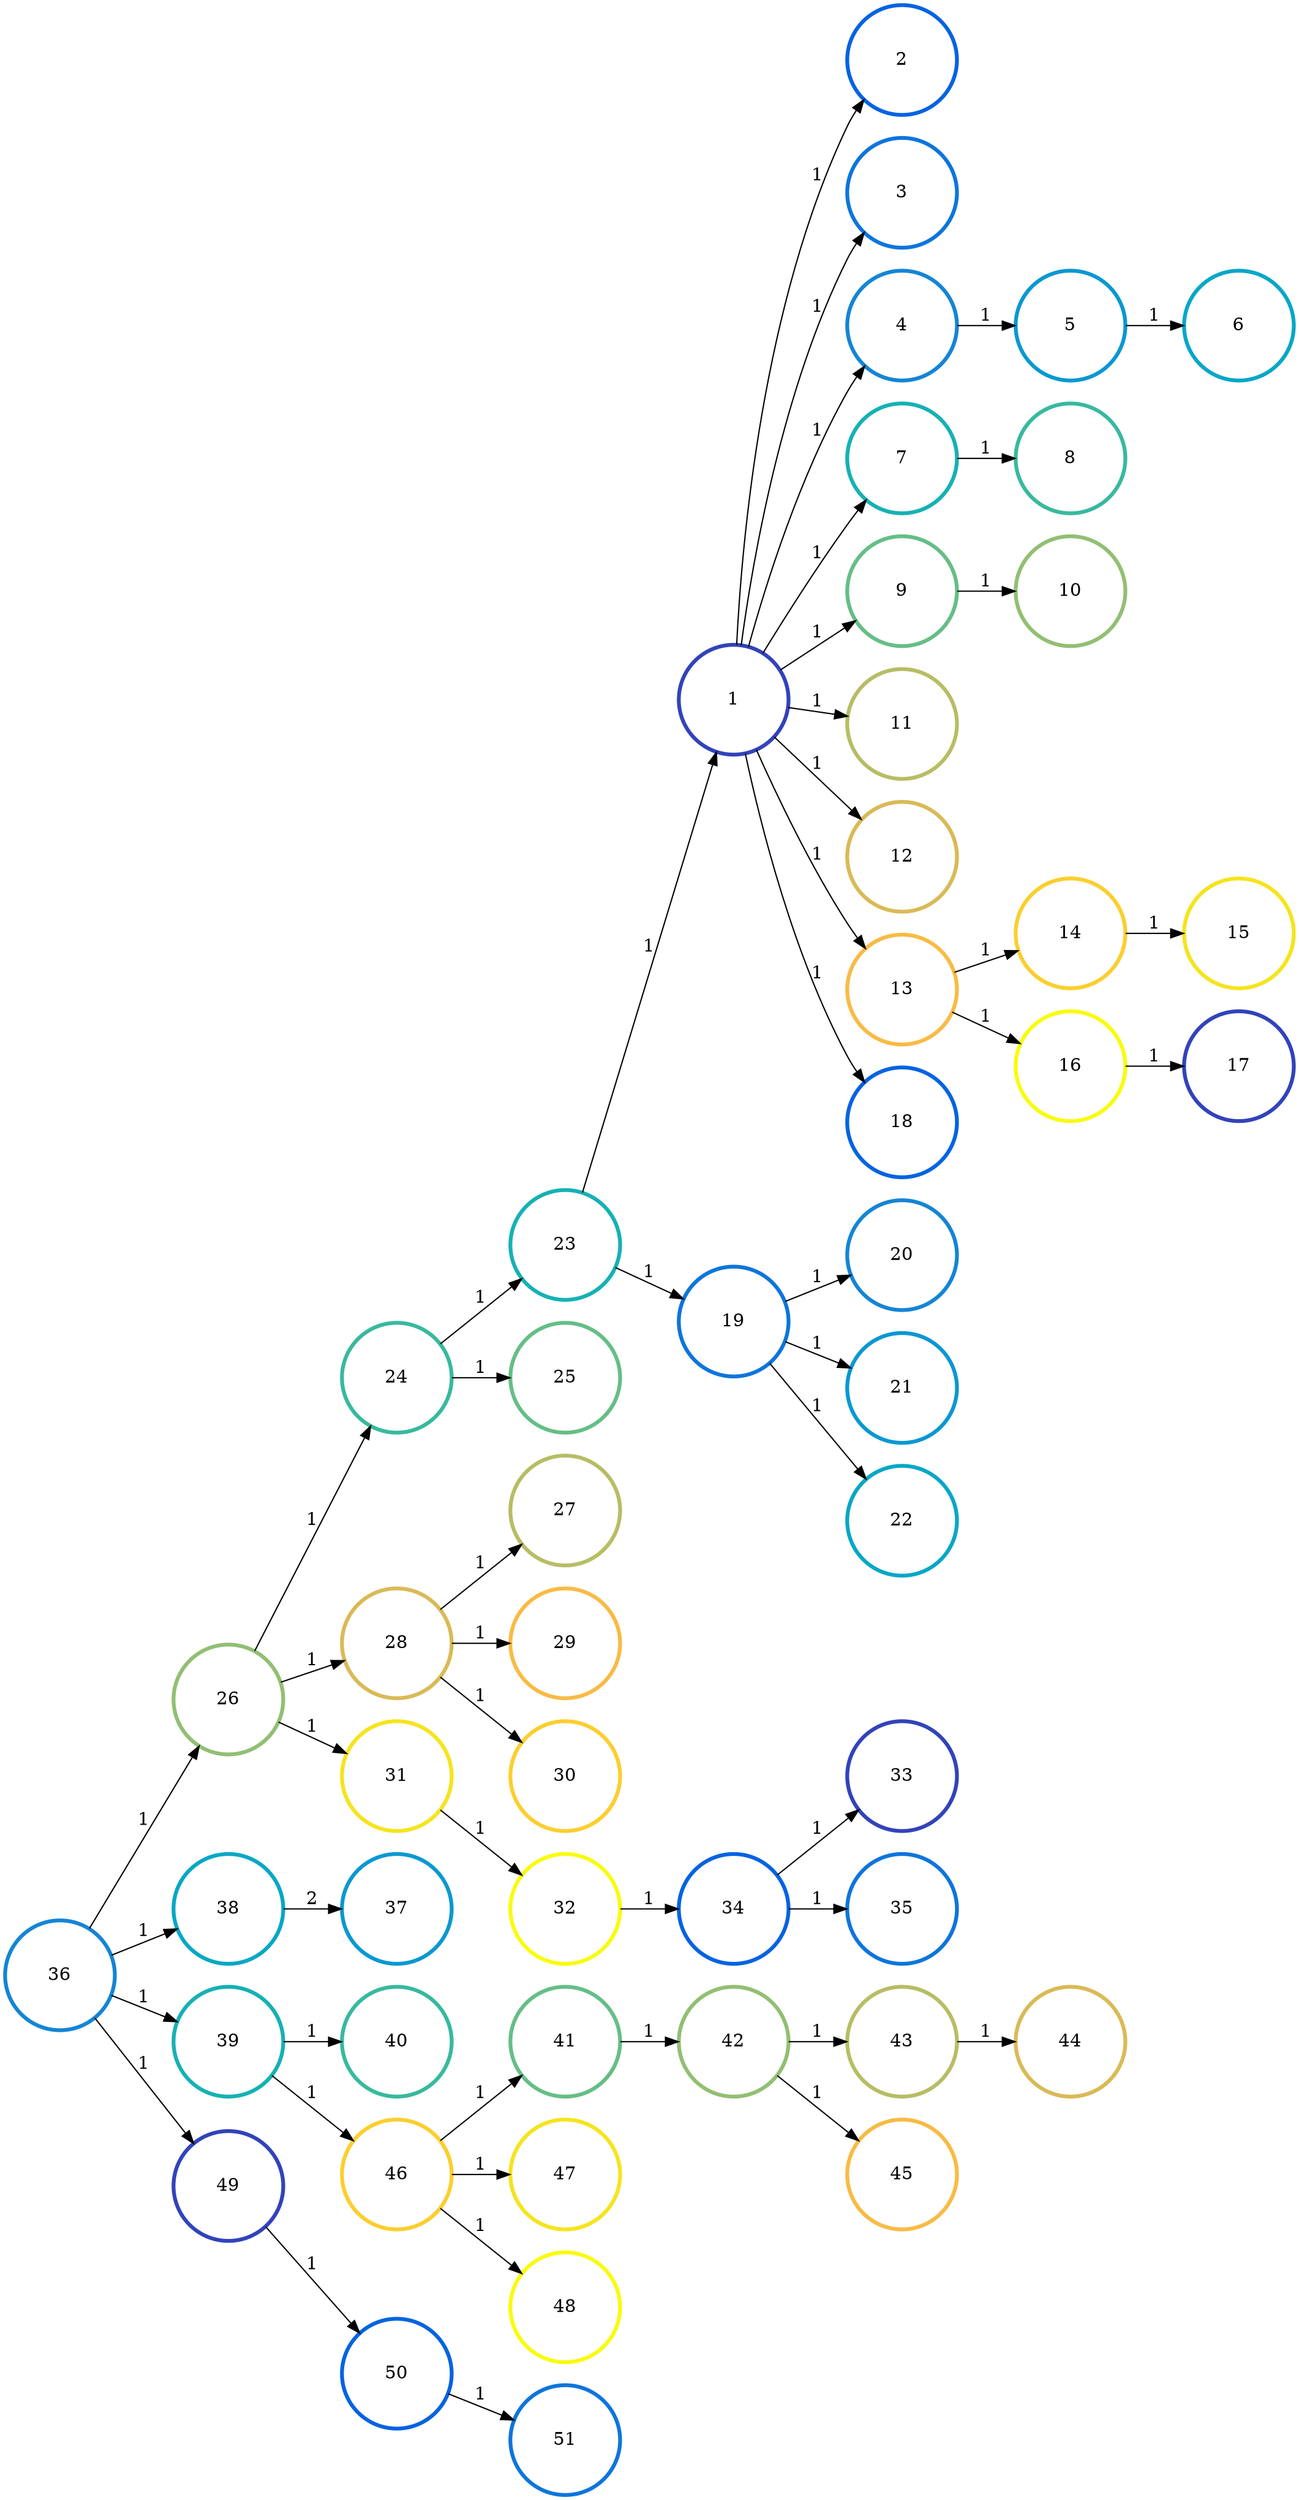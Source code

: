 digraph N {
	overlap="false"
	rankdir="LR"
	0 [label="1",width=1.2,height=1.2,style="",penwidth=3,color="#3243BA"]
	1 [label="2",width=1.2,height=1.2,style="",penwidth=3,color="#0363E1"]
	2 [label="3",width=1.2,height=1.2,style="",penwidth=3,color="#0D75DC"]
	3 [label="4",width=1.2,height=1.2,style="",penwidth=3,color="#1485D4"]
	4 [label="5",width=1.2,height=1.2,style="",penwidth=3,color="#0998D1"]
	5 [label="6",width=1.2,height=1.2,style="",penwidth=3,color="#06A7C6"]
	6 [label="7",width=1.2,height=1.2,style="",penwidth=3,color="#15B1B4"]
	7 [label="8",width=1.2,height=1.2,style="",penwidth=3,color="#38B99E"]
	8 [label="9",width=1.2,height=1.2,style="",penwidth=3,color="#65BE86"]
	9 [label="10",width=1.2,height=1.2,style="",penwidth=3,color="#92BF73"]
	10 [label="11",width=1.2,height=1.2,style="",penwidth=3,color="#B7BD64"]
	11 [label="12",width=1.2,height=1.2,style="",penwidth=3,color="#D9BA56"]
	12 [label="13",width=1.2,height=1.2,style="",penwidth=3,color="#F8BB44"]
	13 [label="14",width=1.2,height=1.2,style="",penwidth=3,color="#FCCE2E"]
	14 [label="15",width=1.2,height=1.2,style="",penwidth=3,color="#F5E41D"]
	15 [label="16",width=1.2,height=1.2,style="",penwidth=3,color="#F9FB0E"]
	16 [label="17",width=1.2,height=1.2,style="",penwidth=3,color="#3243BA"]
	17 [label="18",width=1.2,height=1.2,style="",penwidth=3,color="#0363E1"]
	18 [label="19",width=1.2,height=1.2,style="",penwidth=3,color="#0D75DC"]
	19 [label="20",width=1.2,height=1.2,style="",penwidth=3,color="#1485D4"]
	20 [label="21",width=1.2,height=1.2,style="",penwidth=3,color="#0998D1"]
	21 [label="22",width=1.2,height=1.2,style="",penwidth=3,color="#06A7C6"]
	22 [label="23",width=1.2,height=1.2,style="",penwidth=3,color="#15B1B4"]
	23 [label="24",width=1.2,height=1.2,style="",penwidth=3,color="#38B99E"]
	24 [label="25",width=1.2,height=1.2,style="",penwidth=3,color="#65BE86"]
	25 [label="26",width=1.2,height=1.2,style="",penwidth=3,color="#92BF73"]
	26 [label="27",width=1.2,height=1.2,style="",penwidth=3,color="#B7BD64"]
	27 [label="28",width=1.2,height=1.2,style="",penwidth=3,color="#D9BA56"]
	28 [label="29",width=1.2,height=1.2,style="",penwidth=3,color="#F8BB44"]
	29 [label="30",width=1.2,height=1.2,style="",penwidth=3,color="#FCCE2E"]
	30 [label="31",width=1.2,height=1.2,style="",penwidth=3,color="#F5E41D"]
	31 [label="32",width=1.2,height=1.2,style="",penwidth=3,color="#F9FB0E"]
	32 [label="33",width=1.2,height=1.2,style="",penwidth=3,color="#3243BA"]
	33 [label="34",width=1.2,height=1.2,style="",penwidth=3,color="#0363E1"]
	34 [label="35",width=1.2,height=1.2,style="",penwidth=3,color="#0D75DC"]
	35 [label="36",width=1.2,height=1.2,style="",penwidth=3,color="#1485D4"]
	36 [label="37",width=1.2,height=1.2,style="",penwidth=3,color="#0998D1"]
	37 [label="38",width=1.2,height=1.2,style="",penwidth=3,color="#06A7C6"]
	38 [label="39",width=1.2,height=1.2,style="",penwidth=3,color="#15B1B4"]
	39 [label="40",width=1.2,height=1.2,style="",penwidth=3,color="#38B99E"]
	40 [label="41",width=1.2,height=1.2,style="",penwidth=3,color="#65BE86"]
	41 [label="42",width=1.2,height=1.2,style="",penwidth=3,color="#92BF73"]
	42 [label="43",width=1.2,height=1.2,style="",penwidth=3,color="#B7BD64"]
	43 [label="44",width=1.2,height=1.2,style="",penwidth=3,color="#D9BA56"]
	44 [label="45",width=1.2,height=1.2,style="",penwidth=3,color="#F8BB44"]
	45 [label="46",width=1.2,height=1.2,style="",penwidth=3,color="#FCCE2E"]
	46 [label="47",width=1.2,height=1.2,style="",penwidth=3,color="#F5E41D"]
	47 [label="48",width=1.2,height=1.2,style="",penwidth=3,color="#F9FB0E"]
	48 [label="49",width=1.2,height=1.2,style="",penwidth=3,color="#3243BA"]
	49 [label="50",width=1.2,height=1.2,style="",penwidth=3,color="#0363E1"]
	50 [label="51",width=1.2,height=1.2,style="",penwidth=3,color="#0D75DC"]
	0 -> 1 [penwidth=1,color=black,label="1"]
	0 -> 2 [penwidth=1,color=black,label="1"]
	0 -> 3 [penwidth=1,color=black,label="1"]
	0 -> 6 [penwidth=1,color=black,label="1"]
	0 -> 8 [penwidth=1,color=black,label="1"]
	0 -> 10 [penwidth=1,color=black,label="1"]
	0 -> 11 [penwidth=1,color=black,label="1"]
	0 -> 12 [penwidth=1,color=black,label="1"]
	0 -> 17 [penwidth=1,color=black,label="1"]
	3 -> 4 [penwidth=1,color=black,label="1"]
	4 -> 5 [penwidth=1,color=black,label="1"]
	6 -> 7 [penwidth=1,color=black,label="1"]
	8 -> 9 [penwidth=1,color=black,label="1"]
	12 -> 13 [penwidth=1,color=black,label="1"]
	12 -> 15 [penwidth=1,color=black,label="1"]
	13 -> 14 [penwidth=1,color=black,label="1"]
	15 -> 16 [penwidth=1,color=black,label="1"]
	18 -> 19 [penwidth=1,color=black,label="1"]
	18 -> 20 [penwidth=1,color=black,label="1"]
	18 -> 21 [penwidth=1,color=black,label="1"]
	22 -> 0 [penwidth=1,color=black,label="1"]
	22 -> 18 [penwidth=1,color=black,label="1"]
	23 -> 22 [penwidth=1,color=black,label="1"]
	23 -> 24 [penwidth=1,color=black,label="1"]
	25 -> 23 [penwidth=1,color=black,label="1"]
	25 -> 27 [penwidth=1,color=black,label="1"]
	25 -> 30 [penwidth=1,color=black,label="1"]
	27 -> 26 [penwidth=1,color=black,label="1"]
	27 -> 28 [penwidth=1,color=black,label="1"]
	27 -> 29 [penwidth=1,color=black,label="1"]
	30 -> 31 [penwidth=1,color=black,label="1"]
	31 -> 33 [penwidth=1,color=black,label="1"]
	33 -> 32 [penwidth=1,color=black,label="1"]
	33 -> 34 [penwidth=1,color=black,label="1"]
	35 -> 25 [penwidth=1,color=black,label="1"]
	35 -> 37 [penwidth=1,color=black,label="1"]
	35 -> 38 [penwidth=1,color=black,label="1"]
	35 -> 48 [penwidth=1,color=black,label="1"]
	37 -> 36 [penwidth=1,color=black,label="2"]
	38 -> 39 [penwidth=1,color=black,label="1"]
	38 -> 45 [penwidth=1,color=black,label="1"]
	40 -> 41 [penwidth=1,color=black,label="1"]
	41 -> 42 [penwidth=1,color=black,label="1"]
	41 -> 44 [penwidth=1,color=black,label="1"]
	42 -> 43 [penwidth=1,color=black,label="1"]
	45 -> 40 [penwidth=1,color=black,label="1"]
	45 -> 46 [penwidth=1,color=black,label="1"]
	45 -> 47 [penwidth=1,color=black,label="1"]
	48 -> 49 [penwidth=1,color=black,label="1"]
	49 -> 50 [penwidth=1,color=black,label="1"]
}
